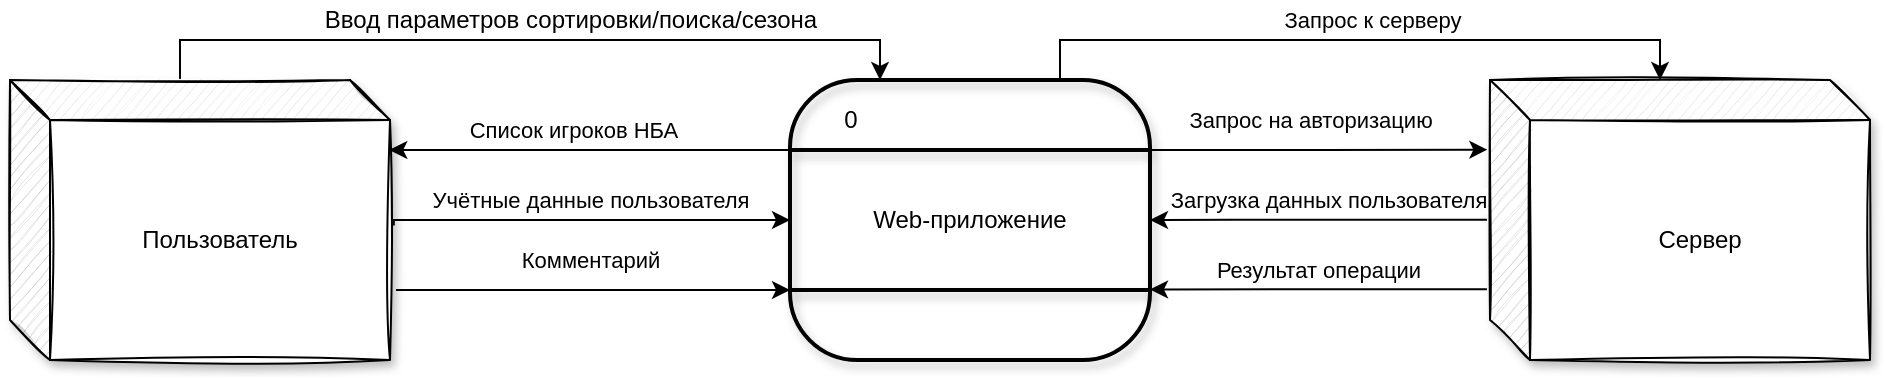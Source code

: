 <mxfile version="16.1.0" type="device"><diagram id="EmDelfWAO1kQPBawlEAM" name="Page-1"><mxGraphModel dx="1817" dy="575" grid="1" gridSize="10" guides="1" tooltips="1" connect="1" arrows="1" fold="1" page="1" pageScale="1" pageWidth="827" pageHeight="1169" math="0" shadow="0"><root><mxCell id="0"/><mxCell id="1" parent="0"/><mxCell id="Ga6pnTXYxYsBtitDk4Si-28" style="edgeStyle=orthogonalEdgeStyle;rounded=0;orthogonalLoop=1;jettySize=auto;html=1;exitX=1;exitY=0.25;exitDx=0;exitDy=0;entryX=-0.007;entryY=0.249;entryDx=0;entryDy=0;entryPerimeter=0;" parent="1" source="Ga6pnTXYxYsBtitDk4Si-4" target="Ga6pnTXYxYsBtitDk4Si-16" edge="1"><mxGeometry relative="1" as="geometry"/></mxCell><mxCell id="Ga6pnTXYxYsBtitDk4Si-29" value="Запрос на авторизацию" style="edgeLabel;html=1;align=center;verticalAlign=middle;resizable=0;points=[];" parent="Ga6pnTXYxYsBtitDk4Si-28" vertex="1" connectable="0"><mxGeometry x="-0.373" y="1" relative="1" as="geometry"><mxPoint x="27" y="-14" as="offset"/></mxGeometry></mxCell><mxCell id="Ga6pnTXYxYsBtitDk4Si-4" value="Web-приложение" style="rounded=1;whiteSpace=wrap;html=1;shadow=1;glass=0;sketch=0;arcSize=24;gradientColor=#ffffff;perimeterSpacing=0;fillColor=none;strokeColor=#000000;fontColor=default;strokeWidth=2;" parent="1" vertex="1"><mxGeometry x="340" y="230" width="180" height="140" as="geometry"/></mxCell><mxCell id="Ga6pnTXYxYsBtitDk4Si-18" style="edgeStyle=orthogonalEdgeStyle;rounded=0;orthogonalLoop=1;jettySize=auto;html=1;exitX=0;exitY=0.5;exitDx=0;exitDy=0;exitPerimeter=0;entryX=0.998;entryY=0.25;entryDx=0;entryDy=0;entryPerimeter=0;" parent="1" source="Ga6pnTXYxYsBtitDk4Si-6" target="Ga6pnTXYxYsBtitDk4Si-15" edge="1"><mxGeometry relative="1" as="geometry"/></mxCell><mxCell id="Ga6pnTXYxYsBtitDk4Si-21" value="Список игроков НБА&amp;nbsp;" style="edgeLabel;html=1;align=center;verticalAlign=middle;resizable=0;points=[];" parent="Ga6pnTXYxYsBtitDk4Si-18" vertex="1" connectable="0"><mxGeometry x="0.368" y="-1" relative="1" as="geometry"><mxPoint x="30" y="-9" as="offset"/></mxGeometry></mxCell><mxCell id="Ga6pnTXYxYsBtitDk4Si-6" value="" style="line;strokeWidth=2;html=1;rounded=1;shadow=1;glass=0;sketch=0;gradientColor=#B266FF;" parent="1" vertex="1"><mxGeometry x="340" y="260" width="180" height="10" as="geometry"/></mxCell><mxCell id="Ga6pnTXYxYsBtitDk4Si-7" value="" style="line;strokeWidth=2;html=1;rounded=1;shadow=1;glass=0;sketch=0;gradientColor=#B266FF;" parent="1" vertex="1"><mxGeometry x="340" y="330" width="180" height="10" as="geometry"/></mxCell><mxCell id="Ga6pnTXYxYsBtitDk4Si-23" style="edgeStyle=orthogonalEdgeStyle;rounded=0;orthogonalLoop=1;jettySize=auto;html=1;exitX=1.01;exitY=0.52;exitDx=0;exitDy=0;exitPerimeter=0;entryX=0;entryY=0.5;entryDx=0;entryDy=0;strokeColor=default;labelBackgroundColor=default;fontColor=default;" parent="1" source="Ga6pnTXYxYsBtitDk4Si-15" target="Ga6pnTXYxYsBtitDk4Si-4" edge="1"><mxGeometry relative="1" as="geometry"><Array as="points"><mxPoint x="142" y="300"/></Array></mxGeometry></mxCell><mxCell id="oVxOf6zCPYf6oOLW_Yy0-1" style="edgeStyle=orthogonalEdgeStyle;rounded=0;orthogonalLoop=1;jettySize=auto;html=1;exitX=0;exitY=0;exitDx=85;exitDy=0;exitPerimeter=0;entryX=0.25;entryY=0;entryDx=0;entryDy=0;labelBackgroundColor=default;fontColor=default;strokeColor=default;" parent="1" source="Ga6pnTXYxYsBtitDk4Si-15" target="Ga6pnTXYxYsBtitDk4Si-4" edge="1"><mxGeometry relative="1" as="geometry"/></mxCell><mxCell id="Ga6pnTXYxYsBtitDk4Si-15" value="Пользователь" style="shape=cube;whiteSpace=wrap;html=1;boundedLbl=1;backgroundOutline=1;darkOpacity=0.05;darkOpacity2=0.1;rounded=1;shadow=1;glass=0;sketch=1;gradientColor=none;" parent="1" vertex="1"><mxGeometry x="-50" y="230" width="190" height="140" as="geometry"/></mxCell><mxCell id="Ga6pnTXYxYsBtitDk4Si-16" value="Сервер" style="shape=cube;whiteSpace=wrap;html=1;boundedLbl=1;backgroundOutline=1;darkOpacity=0.05;darkOpacity2=0.1;rounded=1;shadow=1;glass=0;sketch=1;gradientColor=none;size=20;noLabel=0;fillStyle=auto;" parent="1" vertex="1"><mxGeometry x="690" y="230" width="190" height="140" as="geometry"/></mxCell><mxCell id="Ga6pnTXYxYsBtitDk4Si-17" value="0" style="text;html=1;align=center;verticalAlign=middle;resizable=0;points=[];autosize=1;strokeColor=none;fillColor=none;" parent="1" vertex="1"><mxGeometry x="360" y="240" width="20" height="20" as="geometry"/></mxCell><mxCell id="Ga6pnTXYxYsBtitDk4Si-24" value="Учётные данные пользователя" style="edgeLabel;html=1;align=center;verticalAlign=middle;resizable=0;points=[];labelBackgroundColor=default;fontColor=default;" parent="1" vertex="1" connectable="0"><mxGeometry x="239.996" y="290" as="geometry"/></mxCell><mxCell id="Ga6pnTXYxYsBtitDk4Si-25" style="edgeStyle=orthogonalEdgeStyle;rounded=0;orthogonalLoop=1;jettySize=auto;html=1;strokeColor=default;labelBackgroundColor=default;fontColor=default;entryX=0;entryY=0.75;entryDx=0;entryDy=0;" parent="1" target="Ga6pnTXYxYsBtitDk4Si-4" edge="1"><mxGeometry relative="1" as="geometry"><mxPoint x="143" y="335" as="sourcePoint"/><mxPoint x="200" y="350" as="targetPoint"/><Array as="points"><mxPoint x="143" y="335"/></Array></mxGeometry></mxCell><mxCell id="Ga6pnTXYxYsBtitDk4Si-26" value="Комментарий" style="edgeLabel;html=1;align=center;verticalAlign=middle;resizable=0;points=[];labelBackgroundColor=default;fontColor=default;" parent="Ga6pnTXYxYsBtitDk4Si-25" vertex="1" connectable="0"><mxGeometry x="0.368" y="-1" relative="1" as="geometry"><mxPoint x="-38" y="-16" as="offset"/></mxGeometry></mxCell><mxCell id="Ga6pnTXYxYsBtitDk4Si-30" style="edgeStyle=orthogonalEdgeStyle;rounded=0;orthogonalLoop=1;jettySize=auto;html=1;exitX=-0.008;exitY=0.747;exitDx=0;exitDy=0;exitPerimeter=0;entryX=0.998;entryY=0.25;entryDx=0;entryDy=0;entryPerimeter=0;" parent="1" source="Ga6pnTXYxYsBtitDk4Si-16" edge="1"><mxGeometry relative="1" as="geometry"><mxPoint x="720.38" y="334.71" as="sourcePoint"/><mxPoint x="520.0" y="334.71" as="targetPoint"/></mxGeometry></mxCell><mxCell id="Ga6pnTXYxYsBtitDk4Si-31" value="Результат операции" style="edgeLabel;html=1;align=center;verticalAlign=middle;resizable=0;points=[];" parent="Ga6pnTXYxYsBtitDk4Si-30" vertex="1" connectable="0"><mxGeometry x="0.368" y="-1" relative="1" as="geometry"><mxPoint x="30" y="-9" as="offset"/></mxGeometry></mxCell><mxCell id="dfCe81kd3XFiBnLAlmVX-1" style="edgeStyle=orthogonalEdgeStyle;rounded=0;orthogonalLoop=1;jettySize=auto;html=1;exitX=-0.008;exitY=0.747;exitDx=0;exitDy=0;exitPerimeter=0;entryX=0.998;entryY=0.25;entryDx=0;entryDy=0;entryPerimeter=0;" parent="1" edge="1"><mxGeometry relative="1" as="geometry"><mxPoint x="688.48" y="299.86" as="sourcePoint"/><mxPoint x="520" y="299.99" as="targetPoint"/><Array as="points"><mxPoint x="560" y="300"/><mxPoint x="560" y="300"/></Array></mxGeometry></mxCell><mxCell id="dfCe81kd3XFiBnLAlmVX-2" value="Загрузка данных пользователя" style="edgeLabel;html=1;align=center;verticalAlign=middle;resizable=0;points=[];" parent="dfCe81kd3XFiBnLAlmVX-1" vertex="1" connectable="0"><mxGeometry x="0.368" y="-1" relative="1" as="geometry"><mxPoint x="35" y="-9" as="offset"/></mxGeometry></mxCell><mxCell id="dfCe81kd3XFiBnLAlmVX-5" style="edgeStyle=orthogonalEdgeStyle;rounded=0;orthogonalLoop=1;jettySize=auto;html=1;strokeColor=default;labelBackgroundColor=default;fontColor=default;entryX=0;entryY=0;entryDx=85;entryDy=0;entryPerimeter=0;" parent="1" target="Ga6pnTXYxYsBtitDk4Si-16" edge="1"><mxGeometry relative="1" as="geometry"><mxPoint x="475" y="230" as="sourcePoint"/><mxPoint x="650" y="210" as="targetPoint"/><Array as="points"><mxPoint x="475" y="210"/><mxPoint x="775" y="210"/></Array></mxGeometry></mxCell><mxCell id="dfCe81kd3XFiBnLAlmVX-6" value="Запрос к серверу" style="edgeLabel;html=1;align=center;verticalAlign=middle;resizable=0;points=[];labelBackgroundColor=default;fontColor=default;" parent="dfCe81kd3XFiBnLAlmVX-5" vertex="1" connectable="0"><mxGeometry x="0.368" y="-1" relative="1" as="geometry"><mxPoint x="-57" y="-11" as="offset"/></mxGeometry></mxCell><mxCell id="oVxOf6zCPYf6oOLW_Yy0-2" value="Ввод параметров сортировки/поиска/сезона" style="text;html=1;align=center;verticalAlign=middle;resizable=0;points=[];autosize=1;strokeColor=none;fillColor=none;fontColor=default;" parent="1" vertex="1"><mxGeometry x="100" y="190" width="260" height="20" as="geometry"/></mxCell></root></mxGraphModel></diagram></mxfile>